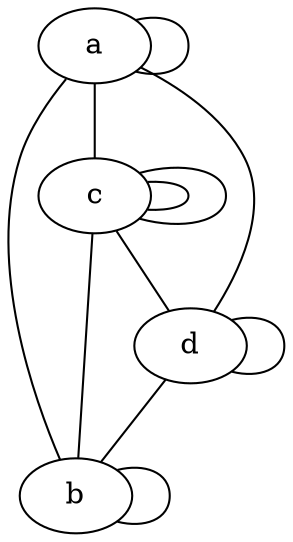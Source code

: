 graph
  {
  a -- b;
  a -- c;
  a -- d;
  c -- b;
  c -- d;
  d -- b;
  a -- a;
  c -- c;
  c -- c;
  b -- b;
  d -- d;
  }
